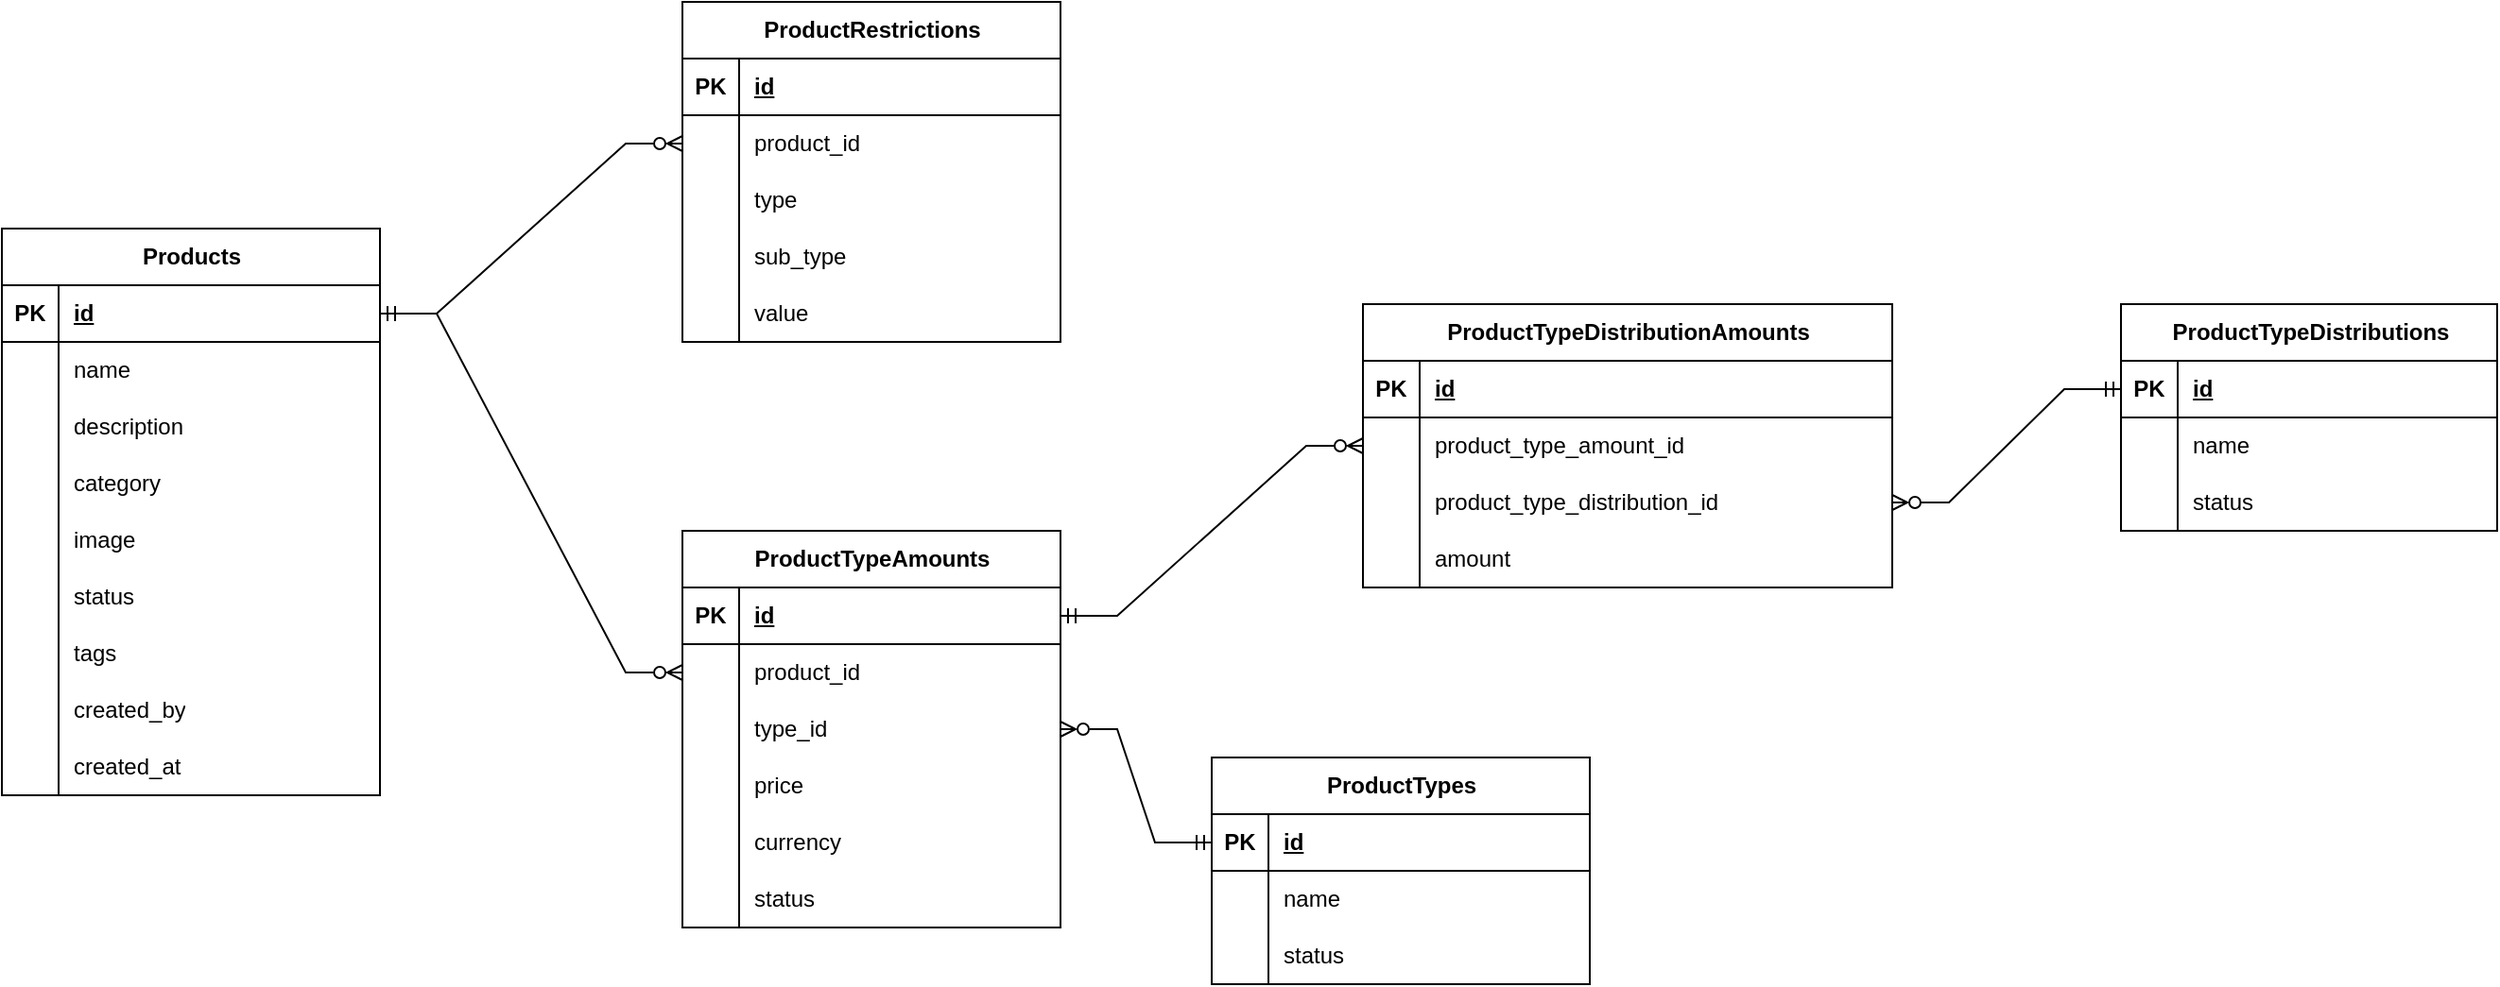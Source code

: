 <mxfile version="24.5.3" type="device">
  <diagram name="Page-1" id="oYO6whCOSjkASVGh4ljp">
    <mxGraphModel dx="1036" dy="606" grid="1" gridSize="10" guides="1" tooltips="1" connect="1" arrows="1" fold="1" page="1" pageScale="1" pageWidth="827" pageHeight="1169" math="0" shadow="0">
      <root>
        <mxCell id="0" />
        <mxCell id="1" parent="0" />
        <mxCell id="7sOxNArjyktRHAG_Vp5y-1" value="Products" style="shape=table;startSize=30;container=1;collapsible=1;childLayout=tableLayout;fixedRows=1;rowLines=0;fontStyle=1;align=center;resizeLast=1;html=1;" vertex="1" parent="1">
          <mxGeometry x="120" y="160" width="200" height="300" as="geometry" />
        </mxCell>
        <mxCell id="7sOxNArjyktRHAG_Vp5y-2" value="" style="shape=tableRow;horizontal=0;startSize=0;swimlaneHead=0;swimlaneBody=0;fillColor=none;collapsible=0;dropTarget=0;points=[[0,0.5],[1,0.5]];portConstraint=eastwest;top=0;left=0;right=0;bottom=1;" vertex="1" parent="7sOxNArjyktRHAG_Vp5y-1">
          <mxGeometry y="30" width="200" height="30" as="geometry" />
        </mxCell>
        <mxCell id="7sOxNArjyktRHAG_Vp5y-3" value="PK" style="shape=partialRectangle;connectable=0;fillColor=none;top=0;left=0;bottom=0;right=0;fontStyle=1;overflow=hidden;whiteSpace=wrap;html=1;" vertex="1" parent="7sOxNArjyktRHAG_Vp5y-2">
          <mxGeometry width="30" height="30" as="geometry">
            <mxRectangle width="30" height="30" as="alternateBounds" />
          </mxGeometry>
        </mxCell>
        <mxCell id="7sOxNArjyktRHAG_Vp5y-4" value="id" style="shape=partialRectangle;connectable=0;fillColor=none;top=0;left=0;bottom=0;right=0;align=left;spacingLeft=6;fontStyle=5;overflow=hidden;whiteSpace=wrap;html=1;" vertex="1" parent="7sOxNArjyktRHAG_Vp5y-2">
          <mxGeometry x="30" width="170" height="30" as="geometry">
            <mxRectangle width="170" height="30" as="alternateBounds" />
          </mxGeometry>
        </mxCell>
        <mxCell id="7sOxNArjyktRHAG_Vp5y-5" value="" style="shape=tableRow;horizontal=0;startSize=0;swimlaneHead=0;swimlaneBody=0;fillColor=none;collapsible=0;dropTarget=0;points=[[0,0.5],[1,0.5]];portConstraint=eastwest;top=0;left=0;right=0;bottom=0;" vertex="1" parent="7sOxNArjyktRHAG_Vp5y-1">
          <mxGeometry y="60" width="200" height="30" as="geometry" />
        </mxCell>
        <mxCell id="7sOxNArjyktRHAG_Vp5y-6" value="" style="shape=partialRectangle;connectable=0;fillColor=none;top=0;left=0;bottom=0;right=0;editable=1;overflow=hidden;whiteSpace=wrap;html=1;" vertex="1" parent="7sOxNArjyktRHAG_Vp5y-5">
          <mxGeometry width="30" height="30" as="geometry">
            <mxRectangle width="30" height="30" as="alternateBounds" />
          </mxGeometry>
        </mxCell>
        <mxCell id="7sOxNArjyktRHAG_Vp5y-7" value="name" style="shape=partialRectangle;connectable=0;fillColor=none;top=0;left=0;bottom=0;right=0;align=left;spacingLeft=6;overflow=hidden;whiteSpace=wrap;html=1;" vertex="1" parent="7sOxNArjyktRHAG_Vp5y-5">
          <mxGeometry x="30" width="170" height="30" as="geometry">
            <mxRectangle width="170" height="30" as="alternateBounds" />
          </mxGeometry>
        </mxCell>
        <mxCell id="7sOxNArjyktRHAG_Vp5y-8" value="" style="shape=tableRow;horizontal=0;startSize=0;swimlaneHead=0;swimlaneBody=0;fillColor=none;collapsible=0;dropTarget=0;points=[[0,0.5],[1,0.5]];portConstraint=eastwest;top=0;left=0;right=0;bottom=0;" vertex="1" parent="7sOxNArjyktRHAG_Vp5y-1">
          <mxGeometry y="90" width="200" height="30" as="geometry" />
        </mxCell>
        <mxCell id="7sOxNArjyktRHAG_Vp5y-9" value="" style="shape=partialRectangle;connectable=0;fillColor=none;top=0;left=0;bottom=0;right=0;editable=1;overflow=hidden;whiteSpace=wrap;html=1;" vertex="1" parent="7sOxNArjyktRHAG_Vp5y-8">
          <mxGeometry width="30" height="30" as="geometry">
            <mxRectangle width="30" height="30" as="alternateBounds" />
          </mxGeometry>
        </mxCell>
        <mxCell id="7sOxNArjyktRHAG_Vp5y-10" value="description" style="shape=partialRectangle;connectable=0;fillColor=none;top=0;left=0;bottom=0;right=0;align=left;spacingLeft=6;overflow=hidden;whiteSpace=wrap;html=1;" vertex="1" parent="7sOxNArjyktRHAG_Vp5y-8">
          <mxGeometry x="30" width="170" height="30" as="geometry">
            <mxRectangle width="170" height="30" as="alternateBounds" />
          </mxGeometry>
        </mxCell>
        <mxCell id="7sOxNArjyktRHAG_Vp5y-11" value="" style="shape=tableRow;horizontal=0;startSize=0;swimlaneHead=0;swimlaneBody=0;fillColor=none;collapsible=0;dropTarget=0;points=[[0,0.5],[1,0.5]];portConstraint=eastwest;top=0;left=0;right=0;bottom=0;" vertex="1" parent="7sOxNArjyktRHAG_Vp5y-1">
          <mxGeometry y="120" width="200" height="30" as="geometry" />
        </mxCell>
        <mxCell id="7sOxNArjyktRHAG_Vp5y-12" value="" style="shape=partialRectangle;connectable=0;fillColor=none;top=0;left=0;bottom=0;right=0;editable=1;overflow=hidden;whiteSpace=wrap;html=1;" vertex="1" parent="7sOxNArjyktRHAG_Vp5y-11">
          <mxGeometry width="30" height="30" as="geometry">
            <mxRectangle width="30" height="30" as="alternateBounds" />
          </mxGeometry>
        </mxCell>
        <mxCell id="7sOxNArjyktRHAG_Vp5y-13" value="category" style="shape=partialRectangle;connectable=0;fillColor=none;top=0;left=0;bottom=0;right=0;align=left;spacingLeft=6;overflow=hidden;whiteSpace=wrap;html=1;" vertex="1" parent="7sOxNArjyktRHAG_Vp5y-11">
          <mxGeometry x="30" width="170" height="30" as="geometry">
            <mxRectangle width="170" height="30" as="alternateBounds" />
          </mxGeometry>
        </mxCell>
        <mxCell id="7sOxNArjyktRHAG_Vp5y-14" value="" style="shape=tableRow;horizontal=0;startSize=0;swimlaneHead=0;swimlaneBody=0;fillColor=none;collapsible=0;dropTarget=0;points=[[0,0.5],[1,0.5]];portConstraint=eastwest;top=0;left=0;right=0;bottom=0;" vertex="1" parent="7sOxNArjyktRHAG_Vp5y-1">
          <mxGeometry y="150" width="200" height="30" as="geometry" />
        </mxCell>
        <mxCell id="7sOxNArjyktRHAG_Vp5y-15" value="" style="shape=partialRectangle;connectable=0;fillColor=none;top=0;left=0;bottom=0;right=0;editable=1;overflow=hidden;whiteSpace=wrap;html=1;" vertex="1" parent="7sOxNArjyktRHAG_Vp5y-14">
          <mxGeometry width="30" height="30" as="geometry">
            <mxRectangle width="30" height="30" as="alternateBounds" />
          </mxGeometry>
        </mxCell>
        <mxCell id="7sOxNArjyktRHAG_Vp5y-16" value="image" style="shape=partialRectangle;connectable=0;fillColor=none;top=0;left=0;bottom=0;right=0;align=left;spacingLeft=6;overflow=hidden;whiteSpace=wrap;html=1;" vertex="1" parent="7sOxNArjyktRHAG_Vp5y-14">
          <mxGeometry x="30" width="170" height="30" as="geometry">
            <mxRectangle width="170" height="30" as="alternateBounds" />
          </mxGeometry>
        </mxCell>
        <mxCell id="7sOxNArjyktRHAG_Vp5y-17" value="" style="shape=tableRow;horizontal=0;startSize=0;swimlaneHead=0;swimlaneBody=0;fillColor=none;collapsible=0;dropTarget=0;points=[[0,0.5],[1,0.5]];portConstraint=eastwest;top=0;left=0;right=0;bottom=0;" vertex="1" parent="7sOxNArjyktRHAG_Vp5y-1">
          <mxGeometry y="180" width="200" height="30" as="geometry" />
        </mxCell>
        <mxCell id="7sOxNArjyktRHAG_Vp5y-18" value="" style="shape=partialRectangle;connectable=0;fillColor=none;top=0;left=0;bottom=0;right=0;editable=1;overflow=hidden;whiteSpace=wrap;html=1;" vertex="1" parent="7sOxNArjyktRHAG_Vp5y-17">
          <mxGeometry width="30" height="30" as="geometry">
            <mxRectangle width="30" height="30" as="alternateBounds" />
          </mxGeometry>
        </mxCell>
        <mxCell id="7sOxNArjyktRHAG_Vp5y-19" value="status" style="shape=partialRectangle;connectable=0;fillColor=none;top=0;left=0;bottom=0;right=0;align=left;spacingLeft=6;overflow=hidden;whiteSpace=wrap;html=1;" vertex="1" parent="7sOxNArjyktRHAG_Vp5y-17">
          <mxGeometry x="30" width="170" height="30" as="geometry">
            <mxRectangle width="170" height="30" as="alternateBounds" />
          </mxGeometry>
        </mxCell>
        <mxCell id="7sOxNArjyktRHAG_Vp5y-20" value="" style="shape=tableRow;horizontal=0;startSize=0;swimlaneHead=0;swimlaneBody=0;fillColor=none;collapsible=0;dropTarget=0;points=[[0,0.5],[1,0.5]];portConstraint=eastwest;top=0;left=0;right=0;bottom=0;" vertex="1" parent="7sOxNArjyktRHAG_Vp5y-1">
          <mxGeometry y="210" width="200" height="30" as="geometry" />
        </mxCell>
        <mxCell id="7sOxNArjyktRHAG_Vp5y-21" value="" style="shape=partialRectangle;connectable=0;fillColor=none;top=0;left=0;bottom=0;right=0;editable=1;overflow=hidden;whiteSpace=wrap;html=1;" vertex="1" parent="7sOxNArjyktRHAG_Vp5y-20">
          <mxGeometry width="30" height="30" as="geometry">
            <mxRectangle width="30" height="30" as="alternateBounds" />
          </mxGeometry>
        </mxCell>
        <mxCell id="7sOxNArjyktRHAG_Vp5y-22" value="tags" style="shape=partialRectangle;connectable=0;fillColor=none;top=0;left=0;bottom=0;right=0;align=left;spacingLeft=6;overflow=hidden;whiteSpace=wrap;html=1;" vertex="1" parent="7sOxNArjyktRHAG_Vp5y-20">
          <mxGeometry x="30" width="170" height="30" as="geometry">
            <mxRectangle width="170" height="30" as="alternateBounds" />
          </mxGeometry>
        </mxCell>
        <mxCell id="7sOxNArjyktRHAG_Vp5y-23" value="" style="shape=tableRow;horizontal=0;startSize=0;swimlaneHead=0;swimlaneBody=0;fillColor=none;collapsible=0;dropTarget=0;points=[[0,0.5],[1,0.5]];portConstraint=eastwest;top=0;left=0;right=0;bottom=0;" vertex="1" parent="7sOxNArjyktRHAG_Vp5y-1">
          <mxGeometry y="240" width="200" height="30" as="geometry" />
        </mxCell>
        <mxCell id="7sOxNArjyktRHAG_Vp5y-24" value="" style="shape=partialRectangle;connectable=0;fillColor=none;top=0;left=0;bottom=0;right=0;editable=1;overflow=hidden;whiteSpace=wrap;html=1;" vertex="1" parent="7sOxNArjyktRHAG_Vp5y-23">
          <mxGeometry width="30" height="30" as="geometry">
            <mxRectangle width="30" height="30" as="alternateBounds" />
          </mxGeometry>
        </mxCell>
        <mxCell id="7sOxNArjyktRHAG_Vp5y-25" value="created_by" style="shape=partialRectangle;connectable=0;fillColor=none;top=0;left=0;bottom=0;right=0;align=left;spacingLeft=6;overflow=hidden;whiteSpace=wrap;html=1;" vertex="1" parent="7sOxNArjyktRHAG_Vp5y-23">
          <mxGeometry x="30" width="170" height="30" as="geometry">
            <mxRectangle width="170" height="30" as="alternateBounds" />
          </mxGeometry>
        </mxCell>
        <mxCell id="7sOxNArjyktRHAG_Vp5y-26" value="" style="shape=tableRow;horizontal=0;startSize=0;swimlaneHead=0;swimlaneBody=0;fillColor=none;collapsible=0;dropTarget=0;points=[[0,0.5],[1,0.5]];portConstraint=eastwest;top=0;left=0;right=0;bottom=0;" vertex="1" parent="7sOxNArjyktRHAG_Vp5y-1">
          <mxGeometry y="270" width="200" height="30" as="geometry" />
        </mxCell>
        <mxCell id="7sOxNArjyktRHAG_Vp5y-27" value="" style="shape=partialRectangle;connectable=0;fillColor=none;top=0;left=0;bottom=0;right=0;editable=1;overflow=hidden;whiteSpace=wrap;html=1;" vertex="1" parent="7sOxNArjyktRHAG_Vp5y-26">
          <mxGeometry width="30" height="30" as="geometry">
            <mxRectangle width="30" height="30" as="alternateBounds" />
          </mxGeometry>
        </mxCell>
        <mxCell id="7sOxNArjyktRHAG_Vp5y-28" value="created_at" style="shape=partialRectangle;connectable=0;fillColor=none;top=0;left=0;bottom=0;right=0;align=left;spacingLeft=6;overflow=hidden;whiteSpace=wrap;html=1;" vertex="1" parent="7sOxNArjyktRHAG_Vp5y-26">
          <mxGeometry x="30" width="170" height="30" as="geometry">
            <mxRectangle width="170" height="30" as="alternateBounds" />
          </mxGeometry>
        </mxCell>
        <mxCell id="7sOxNArjyktRHAG_Vp5y-29" value="ProductRestrictions" style="shape=table;startSize=30;container=1;collapsible=1;childLayout=tableLayout;fixedRows=1;rowLines=0;fontStyle=1;align=center;resizeLast=1;html=1;" vertex="1" parent="1">
          <mxGeometry x="480" y="40" width="200" height="180" as="geometry" />
        </mxCell>
        <mxCell id="7sOxNArjyktRHAG_Vp5y-30" value="" style="shape=tableRow;horizontal=0;startSize=0;swimlaneHead=0;swimlaneBody=0;fillColor=none;collapsible=0;dropTarget=0;points=[[0,0.5],[1,0.5]];portConstraint=eastwest;top=0;left=0;right=0;bottom=1;" vertex="1" parent="7sOxNArjyktRHAG_Vp5y-29">
          <mxGeometry y="30" width="200" height="30" as="geometry" />
        </mxCell>
        <mxCell id="7sOxNArjyktRHAG_Vp5y-31" value="PK" style="shape=partialRectangle;connectable=0;fillColor=none;top=0;left=0;bottom=0;right=0;fontStyle=1;overflow=hidden;whiteSpace=wrap;html=1;" vertex="1" parent="7sOxNArjyktRHAG_Vp5y-30">
          <mxGeometry width="30" height="30" as="geometry">
            <mxRectangle width="30" height="30" as="alternateBounds" />
          </mxGeometry>
        </mxCell>
        <mxCell id="7sOxNArjyktRHAG_Vp5y-32" value="id" style="shape=partialRectangle;connectable=0;fillColor=none;top=0;left=0;bottom=0;right=0;align=left;spacingLeft=6;fontStyle=5;overflow=hidden;whiteSpace=wrap;html=1;" vertex="1" parent="7sOxNArjyktRHAG_Vp5y-30">
          <mxGeometry x="30" width="170" height="30" as="geometry">
            <mxRectangle width="170" height="30" as="alternateBounds" />
          </mxGeometry>
        </mxCell>
        <mxCell id="7sOxNArjyktRHAG_Vp5y-33" value="" style="shape=tableRow;horizontal=0;startSize=0;swimlaneHead=0;swimlaneBody=0;fillColor=none;collapsible=0;dropTarget=0;points=[[0,0.5],[1,0.5]];portConstraint=eastwest;top=0;left=0;right=0;bottom=0;" vertex="1" parent="7sOxNArjyktRHAG_Vp5y-29">
          <mxGeometry y="60" width="200" height="30" as="geometry" />
        </mxCell>
        <mxCell id="7sOxNArjyktRHAG_Vp5y-34" value="" style="shape=partialRectangle;connectable=0;fillColor=none;top=0;left=0;bottom=0;right=0;editable=1;overflow=hidden;whiteSpace=wrap;html=1;" vertex="1" parent="7sOxNArjyktRHAG_Vp5y-33">
          <mxGeometry width="30" height="30" as="geometry">
            <mxRectangle width="30" height="30" as="alternateBounds" />
          </mxGeometry>
        </mxCell>
        <mxCell id="7sOxNArjyktRHAG_Vp5y-35" value="product_id" style="shape=partialRectangle;connectable=0;fillColor=none;top=0;left=0;bottom=0;right=0;align=left;spacingLeft=6;overflow=hidden;whiteSpace=wrap;html=1;" vertex="1" parent="7sOxNArjyktRHAG_Vp5y-33">
          <mxGeometry x="30" width="170" height="30" as="geometry">
            <mxRectangle width="170" height="30" as="alternateBounds" />
          </mxGeometry>
        </mxCell>
        <mxCell id="7sOxNArjyktRHAG_Vp5y-36" value="" style="shape=tableRow;horizontal=0;startSize=0;swimlaneHead=0;swimlaneBody=0;fillColor=none;collapsible=0;dropTarget=0;points=[[0,0.5],[1,0.5]];portConstraint=eastwest;top=0;left=0;right=0;bottom=0;" vertex="1" parent="7sOxNArjyktRHAG_Vp5y-29">
          <mxGeometry y="90" width="200" height="30" as="geometry" />
        </mxCell>
        <mxCell id="7sOxNArjyktRHAG_Vp5y-37" value="" style="shape=partialRectangle;connectable=0;fillColor=none;top=0;left=0;bottom=0;right=0;editable=1;overflow=hidden;whiteSpace=wrap;html=1;" vertex="1" parent="7sOxNArjyktRHAG_Vp5y-36">
          <mxGeometry width="30" height="30" as="geometry">
            <mxRectangle width="30" height="30" as="alternateBounds" />
          </mxGeometry>
        </mxCell>
        <mxCell id="7sOxNArjyktRHAG_Vp5y-38" value="type" style="shape=partialRectangle;connectable=0;fillColor=none;top=0;left=0;bottom=0;right=0;align=left;spacingLeft=6;overflow=hidden;whiteSpace=wrap;html=1;" vertex="1" parent="7sOxNArjyktRHAG_Vp5y-36">
          <mxGeometry x="30" width="170" height="30" as="geometry">
            <mxRectangle width="170" height="30" as="alternateBounds" />
          </mxGeometry>
        </mxCell>
        <mxCell id="7sOxNArjyktRHAG_Vp5y-39" value="" style="shape=tableRow;horizontal=0;startSize=0;swimlaneHead=0;swimlaneBody=0;fillColor=none;collapsible=0;dropTarget=0;points=[[0,0.5],[1,0.5]];portConstraint=eastwest;top=0;left=0;right=0;bottom=0;" vertex="1" parent="7sOxNArjyktRHAG_Vp5y-29">
          <mxGeometry y="120" width="200" height="30" as="geometry" />
        </mxCell>
        <mxCell id="7sOxNArjyktRHAG_Vp5y-40" value="" style="shape=partialRectangle;connectable=0;fillColor=none;top=0;left=0;bottom=0;right=0;editable=1;overflow=hidden;whiteSpace=wrap;html=1;" vertex="1" parent="7sOxNArjyktRHAG_Vp5y-39">
          <mxGeometry width="30" height="30" as="geometry">
            <mxRectangle width="30" height="30" as="alternateBounds" />
          </mxGeometry>
        </mxCell>
        <mxCell id="7sOxNArjyktRHAG_Vp5y-41" value="sub_type" style="shape=partialRectangle;connectable=0;fillColor=none;top=0;left=0;bottom=0;right=0;align=left;spacingLeft=6;overflow=hidden;whiteSpace=wrap;html=1;" vertex="1" parent="7sOxNArjyktRHAG_Vp5y-39">
          <mxGeometry x="30" width="170" height="30" as="geometry">
            <mxRectangle width="170" height="30" as="alternateBounds" />
          </mxGeometry>
        </mxCell>
        <mxCell id="7sOxNArjyktRHAG_Vp5y-43" value="" style="shape=tableRow;horizontal=0;startSize=0;swimlaneHead=0;swimlaneBody=0;fillColor=none;collapsible=0;dropTarget=0;points=[[0,0.5],[1,0.5]];portConstraint=eastwest;top=0;left=0;right=0;bottom=0;" vertex="1" parent="7sOxNArjyktRHAG_Vp5y-29">
          <mxGeometry y="150" width="200" height="30" as="geometry" />
        </mxCell>
        <mxCell id="7sOxNArjyktRHAG_Vp5y-44" value="" style="shape=partialRectangle;connectable=0;fillColor=none;top=0;left=0;bottom=0;right=0;editable=1;overflow=hidden;whiteSpace=wrap;html=1;" vertex="1" parent="7sOxNArjyktRHAG_Vp5y-43">
          <mxGeometry width="30" height="30" as="geometry">
            <mxRectangle width="30" height="30" as="alternateBounds" />
          </mxGeometry>
        </mxCell>
        <mxCell id="7sOxNArjyktRHAG_Vp5y-45" value="value" style="shape=partialRectangle;connectable=0;fillColor=none;top=0;left=0;bottom=0;right=0;align=left;spacingLeft=6;overflow=hidden;whiteSpace=wrap;html=1;" vertex="1" parent="7sOxNArjyktRHAG_Vp5y-43">
          <mxGeometry x="30" width="170" height="30" as="geometry">
            <mxRectangle width="170" height="30" as="alternateBounds" />
          </mxGeometry>
        </mxCell>
        <mxCell id="7sOxNArjyktRHAG_Vp5y-42" style="edgeStyle=entityRelationEdgeStyle;rounded=0;orthogonalLoop=1;jettySize=auto;html=1;endArrow=ERmandOne;endFill=0;startArrow=ERzeroToMany;startFill=0;" edge="1" parent="1" source="7sOxNArjyktRHAG_Vp5y-33" target="7sOxNArjyktRHAG_Vp5y-2">
          <mxGeometry relative="1" as="geometry" />
        </mxCell>
        <mxCell id="7sOxNArjyktRHAG_Vp5y-46" value="ProductTypeAmounts" style="shape=table;startSize=30;container=1;collapsible=1;childLayout=tableLayout;fixedRows=1;rowLines=0;fontStyle=1;align=center;resizeLast=1;html=1;" vertex="1" parent="1">
          <mxGeometry x="480" y="320" width="200" height="210" as="geometry" />
        </mxCell>
        <mxCell id="7sOxNArjyktRHAG_Vp5y-47" value="" style="shape=tableRow;horizontal=0;startSize=0;swimlaneHead=0;swimlaneBody=0;fillColor=none;collapsible=0;dropTarget=0;points=[[0,0.5],[1,0.5]];portConstraint=eastwest;top=0;left=0;right=0;bottom=1;" vertex="1" parent="7sOxNArjyktRHAG_Vp5y-46">
          <mxGeometry y="30" width="200" height="30" as="geometry" />
        </mxCell>
        <mxCell id="7sOxNArjyktRHAG_Vp5y-48" value="PK" style="shape=partialRectangle;connectable=0;fillColor=none;top=0;left=0;bottom=0;right=0;fontStyle=1;overflow=hidden;whiteSpace=wrap;html=1;" vertex="1" parent="7sOxNArjyktRHAG_Vp5y-47">
          <mxGeometry width="30" height="30" as="geometry">
            <mxRectangle width="30" height="30" as="alternateBounds" />
          </mxGeometry>
        </mxCell>
        <mxCell id="7sOxNArjyktRHAG_Vp5y-49" value="id" style="shape=partialRectangle;connectable=0;fillColor=none;top=0;left=0;bottom=0;right=0;align=left;spacingLeft=6;fontStyle=5;overflow=hidden;whiteSpace=wrap;html=1;" vertex="1" parent="7sOxNArjyktRHAG_Vp5y-47">
          <mxGeometry x="30" width="170" height="30" as="geometry">
            <mxRectangle width="170" height="30" as="alternateBounds" />
          </mxGeometry>
        </mxCell>
        <mxCell id="7sOxNArjyktRHAG_Vp5y-50" value="" style="shape=tableRow;horizontal=0;startSize=0;swimlaneHead=0;swimlaneBody=0;fillColor=none;collapsible=0;dropTarget=0;points=[[0,0.5],[1,0.5]];portConstraint=eastwest;top=0;left=0;right=0;bottom=0;" vertex="1" parent="7sOxNArjyktRHAG_Vp5y-46">
          <mxGeometry y="60" width="200" height="30" as="geometry" />
        </mxCell>
        <mxCell id="7sOxNArjyktRHAG_Vp5y-51" value="" style="shape=partialRectangle;connectable=0;fillColor=none;top=0;left=0;bottom=0;right=0;editable=1;overflow=hidden;whiteSpace=wrap;html=1;" vertex="1" parent="7sOxNArjyktRHAG_Vp5y-50">
          <mxGeometry width="30" height="30" as="geometry">
            <mxRectangle width="30" height="30" as="alternateBounds" />
          </mxGeometry>
        </mxCell>
        <mxCell id="7sOxNArjyktRHAG_Vp5y-52" value="product_id" style="shape=partialRectangle;connectable=0;fillColor=none;top=0;left=0;bottom=0;right=0;align=left;spacingLeft=6;overflow=hidden;whiteSpace=wrap;html=1;" vertex="1" parent="7sOxNArjyktRHAG_Vp5y-50">
          <mxGeometry x="30" width="170" height="30" as="geometry">
            <mxRectangle width="170" height="30" as="alternateBounds" />
          </mxGeometry>
        </mxCell>
        <mxCell id="7sOxNArjyktRHAG_Vp5y-53" value="" style="shape=tableRow;horizontal=0;startSize=0;swimlaneHead=0;swimlaneBody=0;fillColor=none;collapsible=0;dropTarget=0;points=[[0,0.5],[1,0.5]];portConstraint=eastwest;top=0;left=0;right=0;bottom=0;" vertex="1" parent="7sOxNArjyktRHAG_Vp5y-46">
          <mxGeometry y="90" width="200" height="30" as="geometry" />
        </mxCell>
        <mxCell id="7sOxNArjyktRHAG_Vp5y-54" value="" style="shape=partialRectangle;connectable=0;fillColor=none;top=0;left=0;bottom=0;right=0;editable=1;overflow=hidden;whiteSpace=wrap;html=1;" vertex="1" parent="7sOxNArjyktRHAG_Vp5y-53">
          <mxGeometry width="30" height="30" as="geometry">
            <mxRectangle width="30" height="30" as="alternateBounds" />
          </mxGeometry>
        </mxCell>
        <mxCell id="7sOxNArjyktRHAG_Vp5y-55" value="type_id" style="shape=partialRectangle;connectable=0;fillColor=none;top=0;left=0;bottom=0;right=0;align=left;spacingLeft=6;overflow=hidden;whiteSpace=wrap;html=1;" vertex="1" parent="7sOxNArjyktRHAG_Vp5y-53">
          <mxGeometry x="30" width="170" height="30" as="geometry">
            <mxRectangle width="170" height="30" as="alternateBounds" />
          </mxGeometry>
        </mxCell>
        <mxCell id="7sOxNArjyktRHAG_Vp5y-56" value="" style="shape=tableRow;horizontal=0;startSize=0;swimlaneHead=0;swimlaneBody=0;fillColor=none;collapsible=0;dropTarget=0;points=[[0,0.5],[1,0.5]];portConstraint=eastwest;top=0;left=0;right=0;bottom=0;" vertex="1" parent="7sOxNArjyktRHAG_Vp5y-46">
          <mxGeometry y="120" width="200" height="30" as="geometry" />
        </mxCell>
        <mxCell id="7sOxNArjyktRHAG_Vp5y-57" value="" style="shape=partialRectangle;connectable=0;fillColor=none;top=0;left=0;bottom=0;right=0;editable=1;overflow=hidden;whiteSpace=wrap;html=1;" vertex="1" parent="7sOxNArjyktRHAG_Vp5y-56">
          <mxGeometry width="30" height="30" as="geometry">
            <mxRectangle width="30" height="30" as="alternateBounds" />
          </mxGeometry>
        </mxCell>
        <mxCell id="7sOxNArjyktRHAG_Vp5y-58" value="price" style="shape=partialRectangle;connectable=0;fillColor=none;top=0;left=0;bottom=0;right=0;align=left;spacingLeft=6;overflow=hidden;whiteSpace=wrap;html=1;" vertex="1" parent="7sOxNArjyktRHAG_Vp5y-56">
          <mxGeometry x="30" width="170" height="30" as="geometry">
            <mxRectangle width="170" height="30" as="alternateBounds" />
          </mxGeometry>
        </mxCell>
        <mxCell id="7sOxNArjyktRHAG_Vp5y-74" value="" style="shape=tableRow;horizontal=0;startSize=0;swimlaneHead=0;swimlaneBody=0;fillColor=none;collapsible=0;dropTarget=0;points=[[0,0.5],[1,0.5]];portConstraint=eastwest;top=0;left=0;right=0;bottom=0;" vertex="1" parent="7sOxNArjyktRHAG_Vp5y-46">
          <mxGeometry y="150" width="200" height="30" as="geometry" />
        </mxCell>
        <mxCell id="7sOxNArjyktRHAG_Vp5y-75" value="" style="shape=partialRectangle;connectable=0;fillColor=none;top=0;left=0;bottom=0;right=0;editable=1;overflow=hidden;whiteSpace=wrap;html=1;" vertex="1" parent="7sOxNArjyktRHAG_Vp5y-74">
          <mxGeometry width="30" height="30" as="geometry">
            <mxRectangle width="30" height="30" as="alternateBounds" />
          </mxGeometry>
        </mxCell>
        <mxCell id="7sOxNArjyktRHAG_Vp5y-76" value="currency" style="shape=partialRectangle;connectable=0;fillColor=none;top=0;left=0;bottom=0;right=0;align=left;spacingLeft=6;overflow=hidden;whiteSpace=wrap;html=1;" vertex="1" parent="7sOxNArjyktRHAG_Vp5y-74">
          <mxGeometry x="30" width="170" height="30" as="geometry">
            <mxRectangle width="170" height="30" as="alternateBounds" />
          </mxGeometry>
        </mxCell>
        <mxCell id="7sOxNArjyktRHAG_Vp5y-77" value="" style="shape=tableRow;horizontal=0;startSize=0;swimlaneHead=0;swimlaneBody=0;fillColor=none;collapsible=0;dropTarget=0;points=[[0,0.5],[1,0.5]];portConstraint=eastwest;top=0;left=0;right=0;bottom=0;" vertex="1" parent="7sOxNArjyktRHAG_Vp5y-46">
          <mxGeometry y="180" width="200" height="30" as="geometry" />
        </mxCell>
        <mxCell id="7sOxNArjyktRHAG_Vp5y-78" value="" style="shape=partialRectangle;connectable=0;fillColor=none;top=0;left=0;bottom=0;right=0;editable=1;overflow=hidden;whiteSpace=wrap;html=1;" vertex="1" parent="7sOxNArjyktRHAG_Vp5y-77">
          <mxGeometry width="30" height="30" as="geometry">
            <mxRectangle width="30" height="30" as="alternateBounds" />
          </mxGeometry>
        </mxCell>
        <mxCell id="7sOxNArjyktRHAG_Vp5y-79" value="status" style="shape=partialRectangle;connectable=0;fillColor=none;top=0;left=0;bottom=0;right=0;align=left;spacingLeft=6;overflow=hidden;whiteSpace=wrap;html=1;" vertex="1" parent="7sOxNArjyktRHAG_Vp5y-77">
          <mxGeometry x="30" width="170" height="30" as="geometry">
            <mxRectangle width="170" height="30" as="alternateBounds" />
          </mxGeometry>
        </mxCell>
        <mxCell id="7sOxNArjyktRHAG_Vp5y-59" style="edgeStyle=entityRelationEdgeStyle;rounded=0;orthogonalLoop=1;jettySize=auto;html=1;endArrow=ERmandOne;endFill=0;startArrow=ERzeroToMany;startFill=0;" edge="1" parent="1" source="7sOxNArjyktRHAG_Vp5y-50" target="7sOxNArjyktRHAG_Vp5y-2">
          <mxGeometry relative="1" as="geometry" />
        </mxCell>
        <mxCell id="7sOxNArjyktRHAG_Vp5y-60" value="ProductTypes" style="shape=table;startSize=30;container=1;collapsible=1;childLayout=tableLayout;fixedRows=1;rowLines=0;fontStyle=1;align=center;resizeLast=1;html=1;" vertex="1" parent="1">
          <mxGeometry x="760" y="440" width="200" height="120" as="geometry" />
        </mxCell>
        <mxCell id="7sOxNArjyktRHAG_Vp5y-61" value="" style="shape=tableRow;horizontal=0;startSize=0;swimlaneHead=0;swimlaneBody=0;fillColor=none;collapsible=0;dropTarget=0;points=[[0,0.5],[1,0.5]];portConstraint=eastwest;top=0;left=0;right=0;bottom=1;" vertex="1" parent="7sOxNArjyktRHAG_Vp5y-60">
          <mxGeometry y="30" width="200" height="30" as="geometry" />
        </mxCell>
        <mxCell id="7sOxNArjyktRHAG_Vp5y-62" value="PK" style="shape=partialRectangle;connectable=0;fillColor=none;top=0;left=0;bottom=0;right=0;fontStyle=1;overflow=hidden;whiteSpace=wrap;html=1;" vertex="1" parent="7sOxNArjyktRHAG_Vp5y-61">
          <mxGeometry width="30" height="30" as="geometry">
            <mxRectangle width="30" height="30" as="alternateBounds" />
          </mxGeometry>
        </mxCell>
        <mxCell id="7sOxNArjyktRHAG_Vp5y-63" value="id" style="shape=partialRectangle;connectable=0;fillColor=none;top=0;left=0;bottom=0;right=0;align=left;spacingLeft=6;fontStyle=5;overflow=hidden;whiteSpace=wrap;html=1;" vertex="1" parent="7sOxNArjyktRHAG_Vp5y-61">
          <mxGeometry x="30" width="170" height="30" as="geometry">
            <mxRectangle width="170" height="30" as="alternateBounds" />
          </mxGeometry>
        </mxCell>
        <mxCell id="7sOxNArjyktRHAG_Vp5y-64" value="" style="shape=tableRow;horizontal=0;startSize=0;swimlaneHead=0;swimlaneBody=0;fillColor=none;collapsible=0;dropTarget=0;points=[[0,0.5],[1,0.5]];portConstraint=eastwest;top=0;left=0;right=0;bottom=0;" vertex="1" parent="7sOxNArjyktRHAG_Vp5y-60">
          <mxGeometry y="60" width="200" height="30" as="geometry" />
        </mxCell>
        <mxCell id="7sOxNArjyktRHAG_Vp5y-65" value="" style="shape=partialRectangle;connectable=0;fillColor=none;top=0;left=0;bottom=0;right=0;editable=1;overflow=hidden;whiteSpace=wrap;html=1;" vertex="1" parent="7sOxNArjyktRHAG_Vp5y-64">
          <mxGeometry width="30" height="30" as="geometry">
            <mxRectangle width="30" height="30" as="alternateBounds" />
          </mxGeometry>
        </mxCell>
        <mxCell id="7sOxNArjyktRHAG_Vp5y-66" value="name" style="shape=partialRectangle;connectable=0;fillColor=none;top=0;left=0;bottom=0;right=0;align=left;spacingLeft=6;overflow=hidden;whiteSpace=wrap;html=1;" vertex="1" parent="7sOxNArjyktRHAG_Vp5y-64">
          <mxGeometry x="30" width="170" height="30" as="geometry">
            <mxRectangle width="170" height="30" as="alternateBounds" />
          </mxGeometry>
        </mxCell>
        <mxCell id="7sOxNArjyktRHAG_Vp5y-67" value="" style="shape=tableRow;horizontal=0;startSize=0;swimlaneHead=0;swimlaneBody=0;fillColor=none;collapsible=0;dropTarget=0;points=[[0,0.5],[1,0.5]];portConstraint=eastwest;top=0;left=0;right=0;bottom=0;" vertex="1" parent="7sOxNArjyktRHAG_Vp5y-60">
          <mxGeometry y="90" width="200" height="30" as="geometry" />
        </mxCell>
        <mxCell id="7sOxNArjyktRHAG_Vp5y-68" value="" style="shape=partialRectangle;connectable=0;fillColor=none;top=0;left=0;bottom=0;right=0;editable=1;overflow=hidden;whiteSpace=wrap;html=1;" vertex="1" parent="7sOxNArjyktRHAG_Vp5y-67">
          <mxGeometry width="30" height="30" as="geometry">
            <mxRectangle width="30" height="30" as="alternateBounds" />
          </mxGeometry>
        </mxCell>
        <mxCell id="7sOxNArjyktRHAG_Vp5y-69" value="status" style="shape=partialRectangle;connectable=0;fillColor=none;top=0;left=0;bottom=0;right=0;align=left;spacingLeft=6;overflow=hidden;whiteSpace=wrap;html=1;" vertex="1" parent="7sOxNArjyktRHAG_Vp5y-67">
          <mxGeometry x="30" width="170" height="30" as="geometry">
            <mxRectangle width="170" height="30" as="alternateBounds" />
          </mxGeometry>
        </mxCell>
        <mxCell id="7sOxNArjyktRHAG_Vp5y-73" style="edgeStyle=entityRelationEdgeStyle;rounded=0;orthogonalLoop=1;jettySize=auto;html=1;endArrow=ERzeroToMany;endFill=0;startArrow=ERmandOne;startFill=0;" edge="1" parent="1" source="7sOxNArjyktRHAG_Vp5y-61" target="7sOxNArjyktRHAG_Vp5y-53">
          <mxGeometry relative="1" as="geometry" />
        </mxCell>
        <mxCell id="7sOxNArjyktRHAG_Vp5y-80" value="ProductTypeDistributionAmounts" style="shape=table;startSize=30;container=1;collapsible=1;childLayout=tableLayout;fixedRows=1;rowLines=0;fontStyle=1;align=center;resizeLast=1;html=1;" vertex="1" parent="1">
          <mxGeometry x="840" y="200" width="280" height="150" as="geometry" />
        </mxCell>
        <mxCell id="7sOxNArjyktRHAG_Vp5y-81" value="" style="shape=tableRow;horizontal=0;startSize=0;swimlaneHead=0;swimlaneBody=0;fillColor=none;collapsible=0;dropTarget=0;points=[[0,0.5],[1,0.5]];portConstraint=eastwest;top=0;left=0;right=0;bottom=1;" vertex="1" parent="7sOxNArjyktRHAG_Vp5y-80">
          <mxGeometry y="30" width="280" height="30" as="geometry" />
        </mxCell>
        <mxCell id="7sOxNArjyktRHAG_Vp5y-82" value="PK" style="shape=partialRectangle;connectable=0;fillColor=none;top=0;left=0;bottom=0;right=0;fontStyle=1;overflow=hidden;whiteSpace=wrap;html=1;" vertex="1" parent="7sOxNArjyktRHAG_Vp5y-81">
          <mxGeometry width="30" height="30" as="geometry">
            <mxRectangle width="30" height="30" as="alternateBounds" />
          </mxGeometry>
        </mxCell>
        <mxCell id="7sOxNArjyktRHAG_Vp5y-83" value="id" style="shape=partialRectangle;connectable=0;fillColor=none;top=0;left=0;bottom=0;right=0;align=left;spacingLeft=6;fontStyle=5;overflow=hidden;whiteSpace=wrap;html=1;" vertex="1" parent="7sOxNArjyktRHAG_Vp5y-81">
          <mxGeometry x="30" width="250" height="30" as="geometry">
            <mxRectangle width="250" height="30" as="alternateBounds" />
          </mxGeometry>
        </mxCell>
        <mxCell id="7sOxNArjyktRHAG_Vp5y-84" value="" style="shape=tableRow;horizontal=0;startSize=0;swimlaneHead=0;swimlaneBody=0;fillColor=none;collapsible=0;dropTarget=0;points=[[0,0.5],[1,0.5]];portConstraint=eastwest;top=0;left=0;right=0;bottom=0;" vertex="1" parent="7sOxNArjyktRHAG_Vp5y-80">
          <mxGeometry y="60" width="280" height="30" as="geometry" />
        </mxCell>
        <mxCell id="7sOxNArjyktRHAG_Vp5y-85" value="" style="shape=partialRectangle;connectable=0;fillColor=none;top=0;left=0;bottom=0;right=0;editable=1;overflow=hidden;whiteSpace=wrap;html=1;" vertex="1" parent="7sOxNArjyktRHAG_Vp5y-84">
          <mxGeometry width="30" height="30" as="geometry">
            <mxRectangle width="30" height="30" as="alternateBounds" />
          </mxGeometry>
        </mxCell>
        <mxCell id="7sOxNArjyktRHAG_Vp5y-86" value="product_type_amount_id" style="shape=partialRectangle;connectable=0;fillColor=none;top=0;left=0;bottom=0;right=0;align=left;spacingLeft=6;overflow=hidden;whiteSpace=wrap;html=1;" vertex="1" parent="7sOxNArjyktRHAG_Vp5y-84">
          <mxGeometry x="30" width="250" height="30" as="geometry">
            <mxRectangle width="250" height="30" as="alternateBounds" />
          </mxGeometry>
        </mxCell>
        <mxCell id="7sOxNArjyktRHAG_Vp5y-87" value="" style="shape=tableRow;horizontal=0;startSize=0;swimlaneHead=0;swimlaneBody=0;fillColor=none;collapsible=0;dropTarget=0;points=[[0,0.5],[1,0.5]];portConstraint=eastwest;top=0;left=0;right=0;bottom=0;" vertex="1" parent="7sOxNArjyktRHAG_Vp5y-80">
          <mxGeometry y="90" width="280" height="30" as="geometry" />
        </mxCell>
        <mxCell id="7sOxNArjyktRHAG_Vp5y-88" value="" style="shape=partialRectangle;connectable=0;fillColor=none;top=0;left=0;bottom=0;right=0;editable=1;overflow=hidden;whiteSpace=wrap;html=1;" vertex="1" parent="7sOxNArjyktRHAG_Vp5y-87">
          <mxGeometry width="30" height="30" as="geometry">
            <mxRectangle width="30" height="30" as="alternateBounds" />
          </mxGeometry>
        </mxCell>
        <mxCell id="7sOxNArjyktRHAG_Vp5y-89" value="product_type_distribution_id" style="shape=partialRectangle;connectable=0;fillColor=none;top=0;left=0;bottom=0;right=0;align=left;spacingLeft=6;overflow=hidden;whiteSpace=wrap;html=1;" vertex="1" parent="7sOxNArjyktRHAG_Vp5y-87">
          <mxGeometry x="30" width="250" height="30" as="geometry">
            <mxRectangle width="250" height="30" as="alternateBounds" />
          </mxGeometry>
        </mxCell>
        <mxCell id="7sOxNArjyktRHAG_Vp5y-90" value="" style="shape=tableRow;horizontal=0;startSize=0;swimlaneHead=0;swimlaneBody=0;fillColor=none;collapsible=0;dropTarget=0;points=[[0,0.5],[1,0.5]];portConstraint=eastwest;top=0;left=0;right=0;bottom=0;" vertex="1" parent="7sOxNArjyktRHAG_Vp5y-80">
          <mxGeometry y="120" width="280" height="30" as="geometry" />
        </mxCell>
        <mxCell id="7sOxNArjyktRHAG_Vp5y-91" value="" style="shape=partialRectangle;connectable=0;fillColor=none;top=0;left=0;bottom=0;right=0;editable=1;overflow=hidden;whiteSpace=wrap;html=1;" vertex="1" parent="7sOxNArjyktRHAG_Vp5y-90">
          <mxGeometry width="30" height="30" as="geometry">
            <mxRectangle width="30" height="30" as="alternateBounds" />
          </mxGeometry>
        </mxCell>
        <mxCell id="7sOxNArjyktRHAG_Vp5y-92" value="amount" style="shape=partialRectangle;connectable=0;fillColor=none;top=0;left=0;bottom=0;right=0;align=left;spacingLeft=6;overflow=hidden;whiteSpace=wrap;html=1;" vertex="1" parent="7sOxNArjyktRHAG_Vp5y-90">
          <mxGeometry x="30" width="250" height="30" as="geometry">
            <mxRectangle width="250" height="30" as="alternateBounds" />
          </mxGeometry>
        </mxCell>
        <mxCell id="7sOxNArjyktRHAG_Vp5y-93" style="edgeStyle=entityRelationEdgeStyle;rounded=0;orthogonalLoop=1;jettySize=auto;html=1;endArrow=ERmandOne;endFill=0;startArrow=ERzeroToMany;startFill=0;" edge="1" parent="1" source="7sOxNArjyktRHAG_Vp5y-84" target="7sOxNArjyktRHAG_Vp5y-47">
          <mxGeometry relative="1" as="geometry" />
        </mxCell>
        <mxCell id="7sOxNArjyktRHAG_Vp5y-94" value="ProductTypeDistributions" style="shape=table;startSize=30;container=1;collapsible=1;childLayout=tableLayout;fixedRows=1;rowLines=0;fontStyle=1;align=center;resizeLast=1;html=1;" vertex="1" parent="1">
          <mxGeometry x="1241" y="200" width="199" height="120" as="geometry" />
        </mxCell>
        <mxCell id="7sOxNArjyktRHAG_Vp5y-95" value="" style="shape=tableRow;horizontal=0;startSize=0;swimlaneHead=0;swimlaneBody=0;fillColor=none;collapsible=0;dropTarget=0;points=[[0,0.5],[1,0.5]];portConstraint=eastwest;top=0;left=0;right=0;bottom=1;" vertex="1" parent="7sOxNArjyktRHAG_Vp5y-94">
          <mxGeometry y="30" width="199" height="30" as="geometry" />
        </mxCell>
        <mxCell id="7sOxNArjyktRHAG_Vp5y-96" value="PK" style="shape=partialRectangle;connectable=0;fillColor=none;top=0;left=0;bottom=0;right=0;fontStyle=1;overflow=hidden;whiteSpace=wrap;html=1;" vertex="1" parent="7sOxNArjyktRHAG_Vp5y-95">
          <mxGeometry width="30" height="30" as="geometry">
            <mxRectangle width="30" height="30" as="alternateBounds" />
          </mxGeometry>
        </mxCell>
        <mxCell id="7sOxNArjyktRHAG_Vp5y-97" value="id" style="shape=partialRectangle;connectable=0;fillColor=none;top=0;left=0;bottom=0;right=0;align=left;spacingLeft=6;fontStyle=5;overflow=hidden;whiteSpace=wrap;html=1;" vertex="1" parent="7sOxNArjyktRHAG_Vp5y-95">
          <mxGeometry x="30" width="169" height="30" as="geometry">
            <mxRectangle width="169" height="30" as="alternateBounds" />
          </mxGeometry>
        </mxCell>
        <mxCell id="7sOxNArjyktRHAG_Vp5y-98" value="" style="shape=tableRow;horizontal=0;startSize=0;swimlaneHead=0;swimlaneBody=0;fillColor=none;collapsible=0;dropTarget=0;points=[[0,0.5],[1,0.5]];portConstraint=eastwest;top=0;left=0;right=0;bottom=0;" vertex="1" parent="7sOxNArjyktRHAG_Vp5y-94">
          <mxGeometry y="60" width="199" height="30" as="geometry" />
        </mxCell>
        <mxCell id="7sOxNArjyktRHAG_Vp5y-99" value="" style="shape=partialRectangle;connectable=0;fillColor=none;top=0;left=0;bottom=0;right=0;editable=1;overflow=hidden;whiteSpace=wrap;html=1;" vertex="1" parent="7sOxNArjyktRHAG_Vp5y-98">
          <mxGeometry width="30" height="30" as="geometry">
            <mxRectangle width="30" height="30" as="alternateBounds" />
          </mxGeometry>
        </mxCell>
        <mxCell id="7sOxNArjyktRHAG_Vp5y-100" value="name" style="shape=partialRectangle;connectable=0;fillColor=none;top=0;left=0;bottom=0;right=0;align=left;spacingLeft=6;overflow=hidden;whiteSpace=wrap;html=1;" vertex="1" parent="7sOxNArjyktRHAG_Vp5y-98">
          <mxGeometry x="30" width="169" height="30" as="geometry">
            <mxRectangle width="169" height="30" as="alternateBounds" />
          </mxGeometry>
        </mxCell>
        <mxCell id="7sOxNArjyktRHAG_Vp5y-101" value="" style="shape=tableRow;horizontal=0;startSize=0;swimlaneHead=0;swimlaneBody=0;fillColor=none;collapsible=0;dropTarget=0;points=[[0,0.5],[1,0.5]];portConstraint=eastwest;top=0;left=0;right=0;bottom=0;" vertex="1" parent="7sOxNArjyktRHAG_Vp5y-94">
          <mxGeometry y="90" width="199" height="30" as="geometry" />
        </mxCell>
        <mxCell id="7sOxNArjyktRHAG_Vp5y-102" value="" style="shape=partialRectangle;connectable=0;fillColor=none;top=0;left=0;bottom=0;right=0;editable=1;overflow=hidden;whiteSpace=wrap;html=1;" vertex="1" parent="7sOxNArjyktRHAG_Vp5y-101">
          <mxGeometry width="30" height="30" as="geometry">
            <mxRectangle width="30" height="30" as="alternateBounds" />
          </mxGeometry>
        </mxCell>
        <mxCell id="7sOxNArjyktRHAG_Vp5y-103" value="status" style="shape=partialRectangle;connectable=0;fillColor=none;top=0;left=0;bottom=0;right=0;align=left;spacingLeft=6;overflow=hidden;whiteSpace=wrap;html=1;" vertex="1" parent="7sOxNArjyktRHAG_Vp5y-101">
          <mxGeometry x="30" width="169" height="30" as="geometry">
            <mxRectangle width="169" height="30" as="alternateBounds" />
          </mxGeometry>
        </mxCell>
        <mxCell id="7sOxNArjyktRHAG_Vp5y-107" style="edgeStyle=entityRelationEdgeStyle;rounded=0;orthogonalLoop=1;jettySize=auto;html=1;endArrow=ERzeroToMany;endFill=0;startArrow=ERmandOne;startFill=0;" edge="1" parent="1" source="7sOxNArjyktRHAG_Vp5y-95" target="7sOxNArjyktRHAG_Vp5y-87">
          <mxGeometry relative="1" as="geometry" />
        </mxCell>
      </root>
    </mxGraphModel>
  </diagram>
</mxfile>
